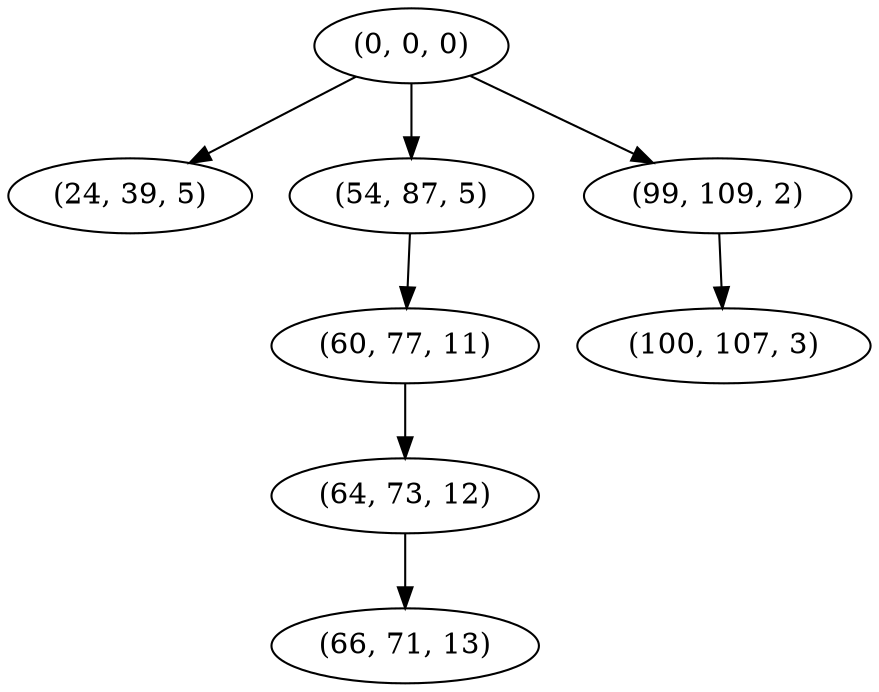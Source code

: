 digraph tree {
    "(0, 0, 0)";
    "(24, 39, 5)";
    "(54, 87, 5)";
    "(60, 77, 11)";
    "(64, 73, 12)";
    "(66, 71, 13)";
    "(99, 109, 2)";
    "(100, 107, 3)";
    "(0, 0, 0)" -> "(24, 39, 5)";
    "(0, 0, 0)" -> "(54, 87, 5)";
    "(0, 0, 0)" -> "(99, 109, 2)";
    "(54, 87, 5)" -> "(60, 77, 11)";
    "(60, 77, 11)" -> "(64, 73, 12)";
    "(64, 73, 12)" -> "(66, 71, 13)";
    "(99, 109, 2)" -> "(100, 107, 3)";
}
